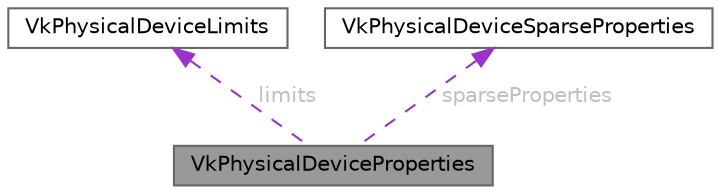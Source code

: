 digraph "VkPhysicalDeviceProperties"
{
 // LATEX_PDF_SIZE
  bgcolor="transparent";
  edge [fontname=Helvetica,fontsize=10,labelfontname=Helvetica,labelfontsize=10];
  node [fontname=Helvetica,fontsize=10,shape=box,height=0.2,width=0.4];
  Node1 [id="Node000001",label="VkPhysicalDeviceProperties",height=0.2,width=0.4,color="gray40", fillcolor="grey60", style="filled", fontcolor="black",tooltip=" "];
  Node2 -> Node1 [id="edge3_Node000001_Node000002",dir="back",color="darkorchid3",style="dashed",tooltip=" ",label=" limits",fontcolor="grey" ];
  Node2 [id="Node000002",label="VkPhysicalDeviceLimits",height=0.2,width=0.4,color="gray40", fillcolor="white", style="filled",URL="$struct_vk_physical_device_limits.html",tooltip=" "];
  Node3 -> Node1 [id="edge4_Node000001_Node000003",dir="back",color="darkorchid3",style="dashed",tooltip=" ",label=" sparseProperties",fontcolor="grey" ];
  Node3 [id="Node000003",label="VkPhysicalDeviceSparseProperties",height=0.2,width=0.4,color="gray40", fillcolor="white", style="filled",URL="$struct_vk_physical_device_sparse_properties.html",tooltip=" "];
}
